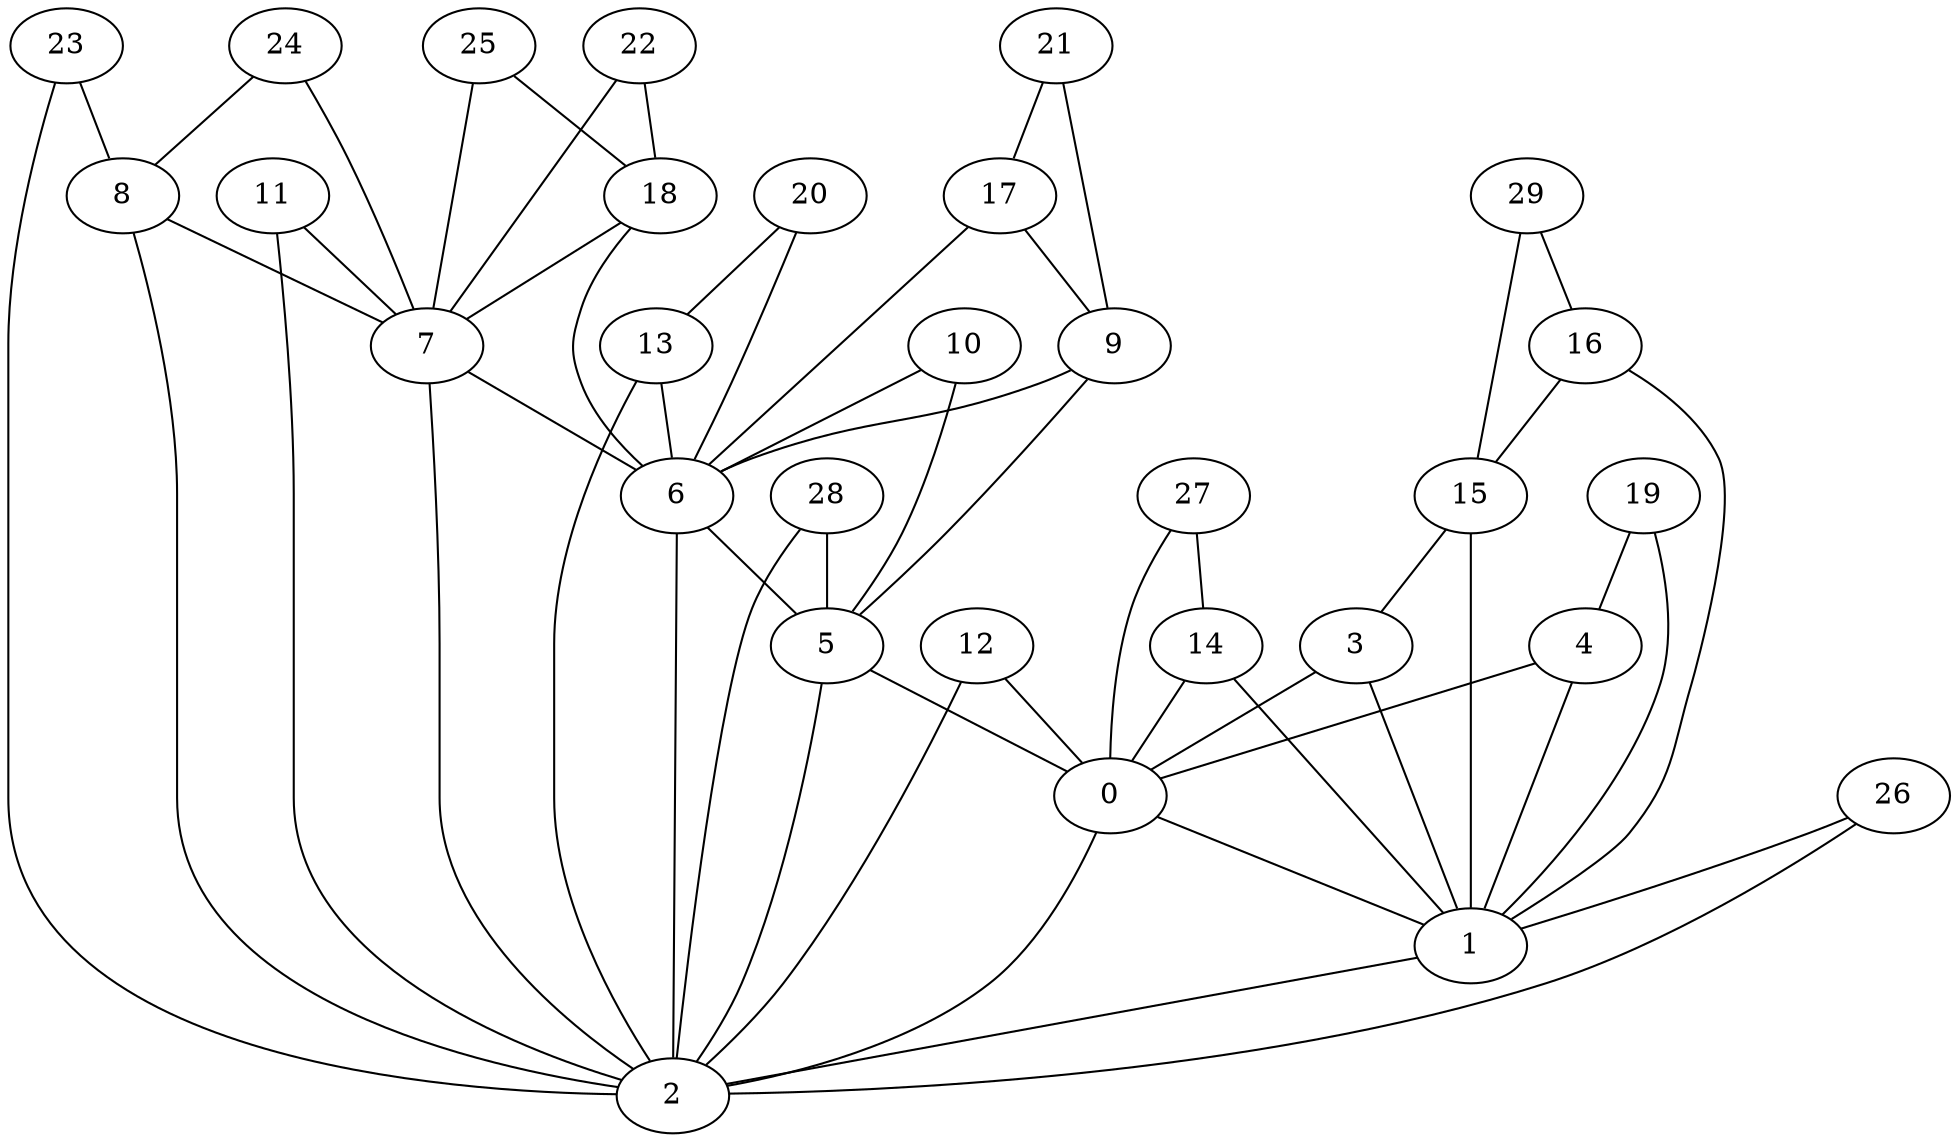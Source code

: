 graph G {
  0;
  1;
  2;
  3;
  4;
  5;
  6;
  7;
  8;
  9;
  10;
  11;
  12;
  13;
  14;
  15;
  16;
  17;
  18;
  19;
  20;
  21;
  22;
  23;
  24;
  25;
  26;
  27;
  28;
  29;
   0 -- 1;
   1 -- 2;
   2 -- 0;
   3 -- 0;
   3 -- 1;
   4 -- 0;
   4 -- 1;
   5 -- 2;
   5 -- 0;
   6 -- 5;
   6 -- 2;
   7 -- 6;
   7 -- 2;
   8 -- 7;
   8 -- 2;
   9 -- 6;
   9 -- 5;
   10 -- 6;
   10 -- 5;
   11 -- 7;
   11 -- 2;
   12 -- 2;
   12 -- 0;
   13 -- 6;
   13 -- 2;
   14 -- 0;
   14 -- 1;
   15 -- 3;
   15 -- 1;
   16 -- 15;
   16 -- 1;
   17 -- 9;
   17 -- 6;
   18 -- 7;
   18 -- 6;
   19 -- 4;
   19 -- 1;
   20 -- 13;
   20 -- 6;
   21 -- 17;
   21 -- 9;
   22 -- 18;
   22 -- 7;
   23 -- 8;
   23 -- 2;
   24 -- 8;
   24 -- 7;
   25 -- 18;
   25 -- 7;
   26 -- 1;
   26 -- 2;
   27 -- 14;
   27 -- 0;
   28 -- 5;
   28 -- 2;
   29 -- 16;
   29 -- 15;
}
